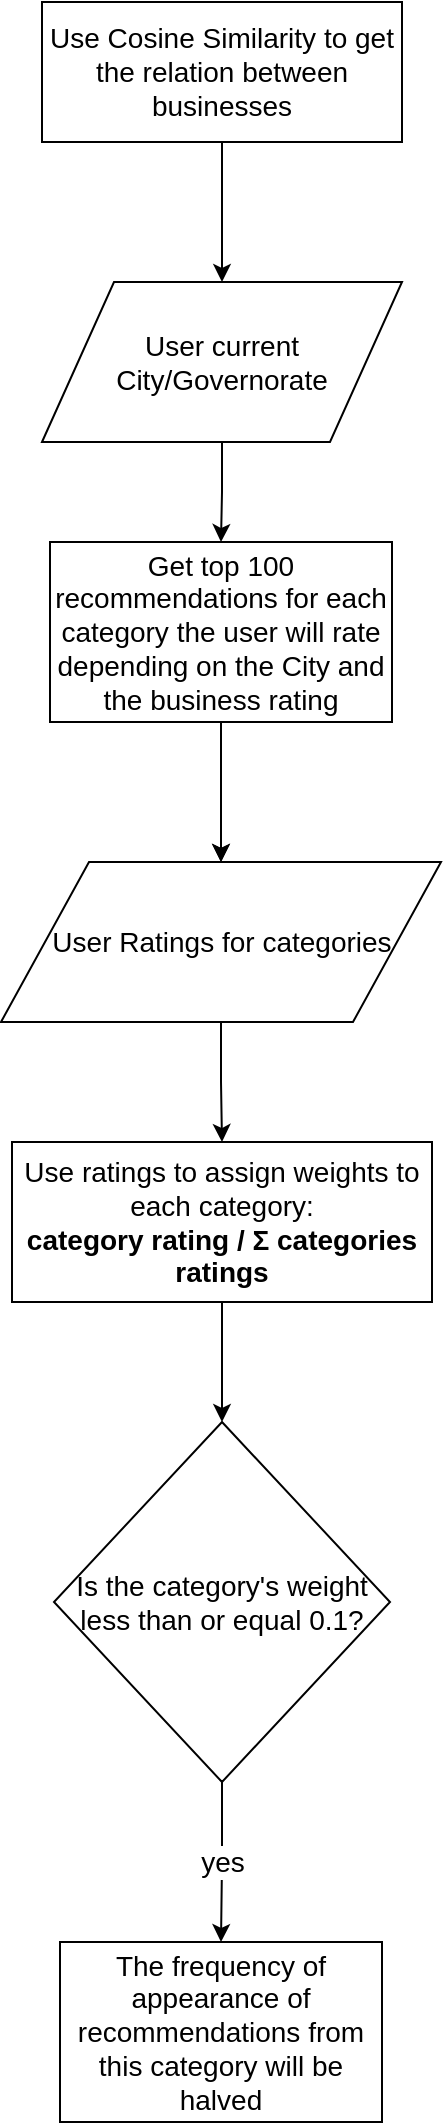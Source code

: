 <mxfile version="10.6.1" type="device"><diagram id="sfSXrBRNu5G5QqzhiNNQ" name="Page-1"><mxGraphModel dx="1010" dy="582" grid="1" gridSize="10" guides="1" tooltips="1" connect="1" arrows="1" fold="1" page="1" pageScale="1" pageWidth="850" pageHeight="1100" math="0" shadow="0"><root><mxCell id="0"/><mxCell id="1" parent="0"/><mxCell id="CKiH1bs9-dHexfAuNb2b-14" value="" style="edgeStyle=orthogonalEdgeStyle;rounded=0;orthogonalLoop=1;jettySize=auto;html=1;" edge="1" parent="1" source="CKiH1bs9-dHexfAuNb2b-1" target="CKiH1bs9-dHexfAuNb2b-13"><mxGeometry relative="1" as="geometry"/></mxCell><mxCell id="CKiH1bs9-dHexfAuNb2b-1" value="&lt;font style=&quot;font-size: 14px&quot;&gt;User Ratings for categories&lt;/font&gt;" style="shape=parallelogram;perimeter=parallelogramPerimeter;whiteSpace=wrap;html=1;" vertex="1" parent="1"><mxGeometry x="254.5" y="460" width="220" height="80" as="geometry"/></mxCell><mxCell id="CKiH1bs9-dHexfAuNb2b-12" value="" style="edgeStyle=orthogonalEdgeStyle;rounded=0;orthogonalLoop=1;jettySize=auto;html=1;" edge="1" parent="1" source="CKiH1bs9-dHexfAuNb2b-4" target="CKiH1bs9-dHexfAuNb2b-9"><mxGeometry relative="1" as="geometry"/></mxCell><mxCell id="CKiH1bs9-dHexfAuNb2b-4" value="&lt;font style=&quot;font-size: 14px&quot;&gt;Use Cosine Similarity to get the relation between businesses&lt;/font&gt;" style="rounded=0;whiteSpace=wrap;html=1;" vertex="1" parent="1"><mxGeometry x="275" y="30" width="180" height="70" as="geometry"/></mxCell><mxCell id="CKiH1bs9-dHexfAuNb2b-7" value="" style="edgeStyle=orthogonalEdgeStyle;rounded=0;orthogonalLoop=1;jettySize=auto;html=1;" edge="1" parent="1" source="CKiH1bs9-dHexfAuNb2b-5" target="CKiH1bs9-dHexfAuNb2b-1"><mxGeometry relative="1" as="geometry"/></mxCell><mxCell id="CKiH1bs9-dHexfAuNb2b-8" value="" style="edgeStyle=orthogonalEdgeStyle;rounded=0;orthogonalLoop=1;jettySize=auto;html=1;" edge="1" parent="1" source="CKiH1bs9-dHexfAuNb2b-5" target="CKiH1bs9-dHexfAuNb2b-1"><mxGeometry relative="1" as="geometry"/></mxCell><mxCell id="CKiH1bs9-dHexfAuNb2b-5" value="&lt;font style=&quot;font-size: 14px&quot;&gt;Get top 100 recommendations for each category the user will rate depending on the City and the business rating&lt;/font&gt;" style="rounded=0;whiteSpace=wrap;html=1;" vertex="1" parent="1"><mxGeometry x="279" y="300" width="171" height="90" as="geometry"/></mxCell><mxCell id="CKiH1bs9-dHexfAuNb2b-10" style="edgeStyle=orthogonalEdgeStyle;rounded=0;orthogonalLoop=1;jettySize=auto;html=1;entryX=0.5;entryY=0;entryDx=0;entryDy=0;" edge="1" parent="1" source="CKiH1bs9-dHexfAuNb2b-9" target="CKiH1bs9-dHexfAuNb2b-5"><mxGeometry relative="1" as="geometry"/></mxCell><mxCell id="CKiH1bs9-dHexfAuNb2b-9" value="&lt;font style=&quot;font-size: 14px&quot;&gt;User current City/Governorate&lt;/font&gt;" style="shape=parallelogram;perimeter=parallelogramPerimeter;whiteSpace=wrap;html=1;" vertex="1" parent="1"><mxGeometry x="275" y="170" width="180" height="80" as="geometry"/></mxCell><mxCell id="CKiH1bs9-dHexfAuNb2b-16" value="" style="edgeStyle=orthogonalEdgeStyle;rounded=0;orthogonalLoop=1;jettySize=auto;html=1;" edge="1" parent="1" source="CKiH1bs9-dHexfAuNb2b-13" target="CKiH1bs9-dHexfAuNb2b-15"><mxGeometry relative="1" as="geometry"/></mxCell><mxCell id="CKiH1bs9-dHexfAuNb2b-13" value="&lt;font style=&quot;font-size: 14px&quot;&gt;Use ratings to assign weights to each category:&lt;br&gt;&lt;b&gt;category rating / Σ categories ratings&lt;/b&gt;&lt;br&gt;&lt;/font&gt;" style="rounded=0;whiteSpace=wrap;html=1;" vertex="1" parent="1"><mxGeometry x="260" y="600" width="210" height="80" as="geometry"/></mxCell><mxCell id="CKiH1bs9-dHexfAuNb2b-18" value="&lt;font style=&quot;font-size: 14px&quot;&gt;yes&lt;/font&gt;" style="edgeStyle=orthogonalEdgeStyle;rounded=0;orthogonalLoop=1;jettySize=auto;html=1;" edge="1" parent="1" source="CKiH1bs9-dHexfAuNb2b-15" target="CKiH1bs9-dHexfAuNb2b-17"><mxGeometry relative="1" as="geometry"/></mxCell><mxCell id="CKiH1bs9-dHexfAuNb2b-15" value="&lt;font style=&quot;font-size: 14px&quot;&gt;Is the category's weight less than or equal 0.1?&lt;/font&gt;" style="rhombus;whiteSpace=wrap;html=1;" vertex="1" parent="1"><mxGeometry x="281" y="740" width="168" height="180" as="geometry"/></mxCell><mxCell id="CKiH1bs9-dHexfAuNb2b-17" value="&lt;font style=&quot;font-size: 14px&quot;&gt;The frequency of appearance of recommendations from this category will be halved&lt;/font&gt;" style="rounded=0;whiteSpace=wrap;html=1;" vertex="1" parent="1"><mxGeometry x="284" y="1000" width="161" height="90" as="geometry"/></mxCell></root></mxGraphModel></diagram></mxfile>
